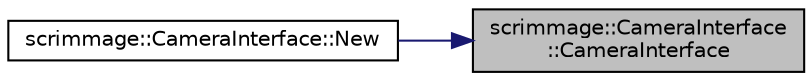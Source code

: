 digraph "scrimmage::CameraInterface::CameraInterface"
{
 // LATEX_PDF_SIZE
  edge [fontname="Helvetica",fontsize="10",labelfontname="Helvetica",labelfontsize="10"];
  node [fontname="Helvetica",fontsize="10",shape=record];
  rankdir="RL";
  Node1 [label="scrimmage::CameraInterface\l::CameraInterface",height=0.2,width=0.4,color="black", fillcolor="grey75", style="filled", fontcolor="black",tooltip=" "];
  Node1 -> Node2 [dir="back",color="midnightblue",fontsize="10",style="solid",fontname="Helvetica"];
  Node2 [label="scrimmage::CameraInterface::New",height=0.2,width=0.4,color="black", fillcolor="white", style="filled",URL="$classscrimmage_1_1CameraInterface.html#ac85d036515908ceb4ae73c394877d866",tooltip=" "];
}
